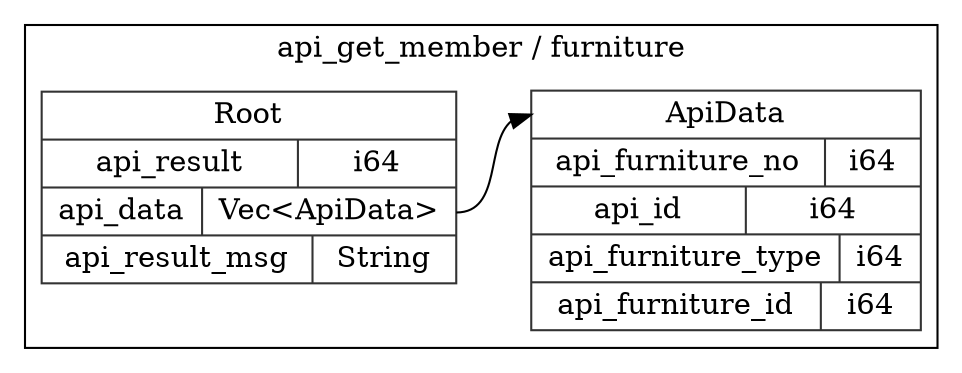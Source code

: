 digraph {
  rankdir=LR;
  subgraph cluster_0 {
    label="api_get_member / furniture";
    node [style="filled", color=white, style="solid", color=gray20];
    api_get_member__furniture__ApiData [label="<ApiData> ApiData  | { api_furniture_no | <api_furniture_no> i64 } | { api_id | <api_id> i64 } | { api_furniture_type | <api_furniture_type> i64 } | { api_furniture_id | <api_furniture_id> i64 }", shape=record];
    api_get_member__furniture__Root [label="<Root> Root  | { api_result | <api_result> i64 } | { api_data | <api_data> Vec\<ApiData\> } | { api_result_msg | <api_result_msg> String }", shape=record];
    api_get_member__furniture__Root:api_data:e -> api_get_member__furniture__ApiData:ApiData:w;
  }
}
